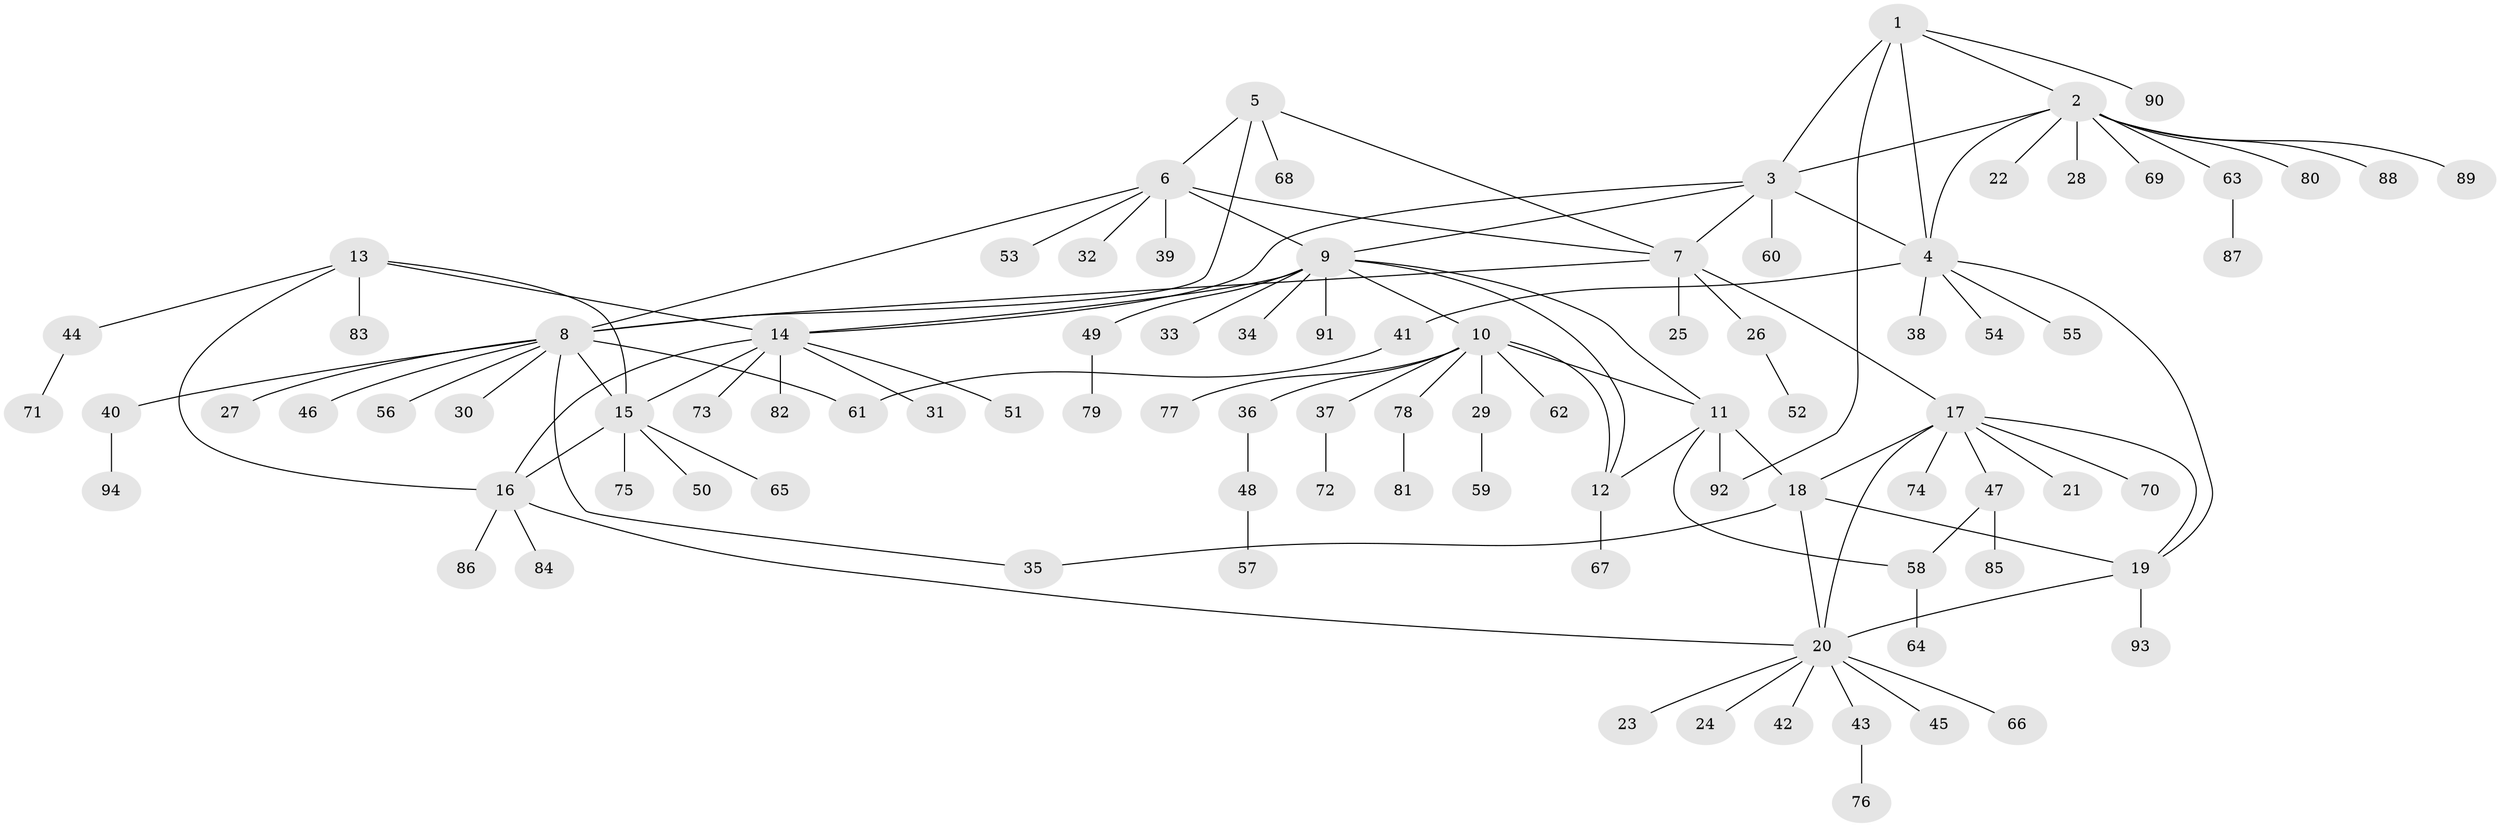 // Generated by graph-tools (version 1.1) at 2025/11/02/27/25 16:11:35]
// undirected, 94 vertices, 118 edges
graph export_dot {
graph [start="1"]
  node [color=gray90,style=filled];
  1;
  2;
  3;
  4;
  5;
  6;
  7;
  8;
  9;
  10;
  11;
  12;
  13;
  14;
  15;
  16;
  17;
  18;
  19;
  20;
  21;
  22;
  23;
  24;
  25;
  26;
  27;
  28;
  29;
  30;
  31;
  32;
  33;
  34;
  35;
  36;
  37;
  38;
  39;
  40;
  41;
  42;
  43;
  44;
  45;
  46;
  47;
  48;
  49;
  50;
  51;
  52;
  53;
  54;
  55;
  56;
  57;
  58;
  59;
  60;
  61;
  62;
  63;
  64;
  65;
  66;
  67;
  68;
  69;
  70;
  71;
  72;
  73;
  74;
  75;
  76;
  77;
  78;
  79;
  80;
  81;
  82;
  83;
  84;
  85;
  86;
  87;
  88;
  89;
  90;
  91;
  92;
  93;
  94;
  1 -- 2;
  1 -- 3;
  1 -- 4;
  1 -- 90;
  1 -- 92;
  2 -- 3;
  2 -- 4;
  2 -- 22;
  2 -- 28;
  2 -- 63;
  2 -- 69;
  2 -- 80;
  2 -- 88;
  2 -- 89;
  3 -- 4;
  3 -- 7;
  3 -- 9;
  3 -- 14;
  3 -- 60;
  4 -- 19;
  4 -- 38;
  4 -- 41;
  4 -- 54;
  4 -- 55;
  5 -- 6;
  5 -- 7;
  5 -- 8;
  5 -- 68;
  6 -- 7;
  6 -- 8;
  6 -- 9;
  6 -- 32;
  6 -- 39;
  6 -- 53;
  7 -- 8;
  7 -- 17;
  7 -- 25;
  7 -- 26;
  8 -- 15;
  8 -- 27;
  8 -- 30;
  8 -- 35;
  8 -- 40;
  8 -- 46;
  8 -- 56;
  8 -- 61;
  9 -- 10;
  9 -- 11;
  9 -- 12;
  9 -- 14;
  9 -- 33;
  9 -- 34;
  9 -- 49;
  9 -- 91;
  10 -- 11;
  10 -- 12;
  10 -- 29;
  10 -- 36;
  10 -- 37;
  10 -- 62;
  10 -- 77;
  10 -- 78;
  11 -- 12;
  11 -- 18;
  11 -- 58;
  11 -- 92;
  12 -- 67;
  13 -- 14;
  13 -- 15;
  13 -- 16;
  13 -- 44;
  13 -- 83;
  14 -- 15;
  14 -- 16;
  14 -- 31;
  14 -- 51;
  14 -- 73;
  14 -- 82;
  15 -- 16;
  15 -- 50;
  15 -- 65;
  15 -- 75;
  16 -- 20;
  16 -- 84;
  16 -- 86;
  17 -- 18;
  17 -- 19;
  17 -- 20;
  17 -- 21;
  17 -- 47;
  17 -- 70;
  17 -- 74;
  18 -- 19;
  18 -- 20;
  18 -- 35;
  19 -- 20;
  19 -- 93;
  20 -- 23;
  20 -- 24;
  20 -- 42;
  20 -- 43;
  20 -- 45;
  20 -- 66;
  26 -- 52;
  29 -- 59;
  36 -- 48;
  37 -- 72;
  40 -- 94;
  41 -- 61;
  43 -- 76;
  44 -- 71;
  47 -- 58;
  47 -- 85;
  48 -- 57;
  49 -- 79;
  58 -- 64;
  63 -- 87;
  78 -- 81;
}
